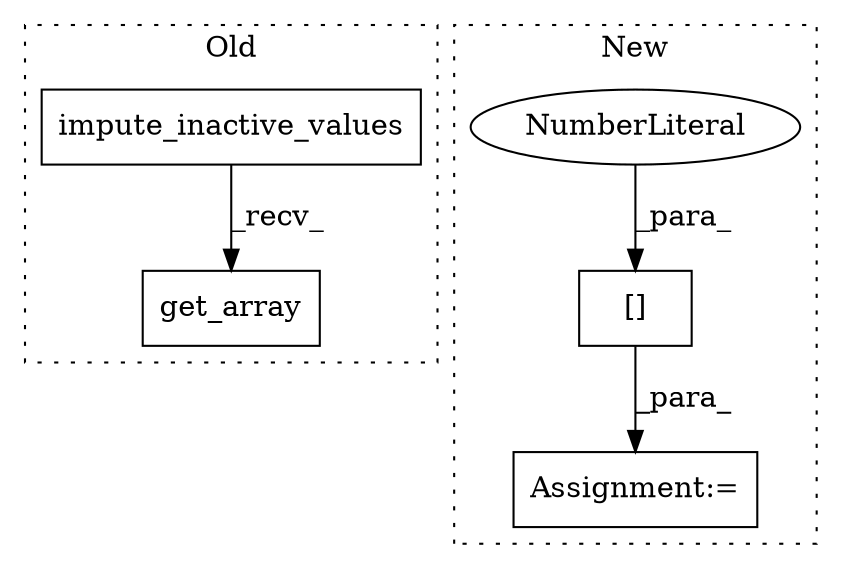 digraph G {
subgraph cluster0 {
1 [label="get_array" a="32" s="8074" l="11" shape="box"];
3 [label="impute_inactive_values" a="32" s="7774,7801" l="23,1" shape="box"];
label = "Old";
style="dotted";
}
subgraph cluster1 {
2 [label="[]" a="2" s="7809,7859" l="49,1" shape="box"];
4 [label="NumberLiteral" a="34" s="7858" l="1" shape="ellipse"];
5 [label="Assignment:=" a="7" s="7808" l="1" shape="box"];
label = "New";
style="dotted";
}
2 -> 5 [label="_para_"];
3 -> 1 [label="_recv_"];
4 -> 2 [label="_para_"];
}